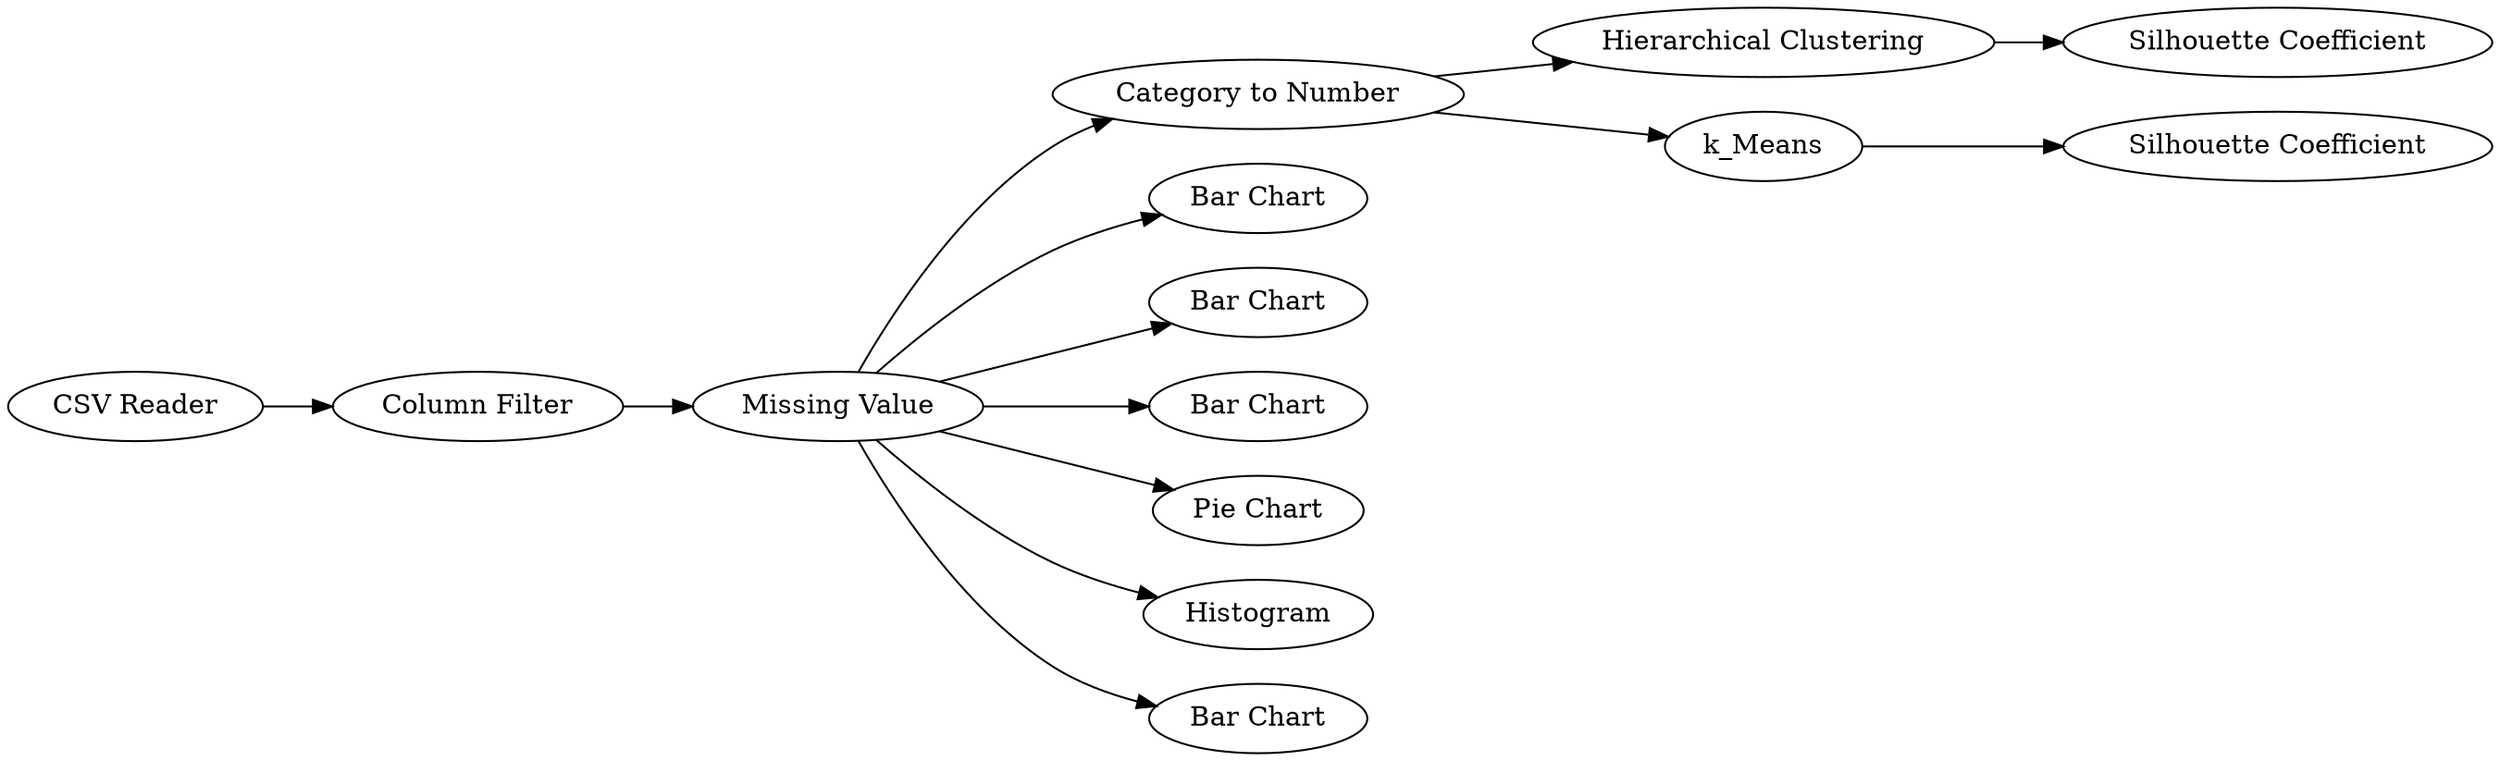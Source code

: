 digraph {
	3 -> 10
	3 -> 9
	3 -> 7
	1 -> 2
	3 -> 6
	3 -> 14
	3 -> 8
	15 -> 16
	3 -> 4
	11 -> 12
	2 -> 3
	10 -> 11
	10 -> 15
	16 [label="Silhouette Coefficient"]
	1 [label="CSV Reader"]
	7 [label="Bar Chart"]
	12 [label="Silhouette Coefficient"]
	9 [label="Bar Chart"]
	11 [label=k_Means]
	4 [label="Bar Chart"]
	6 [label="Bar Chart"]
	8 [label=Histogram]
	15 [label="Hierarchical Clustering"]
	14 [label="Pie Chart"]
	3 [label="Missing Value"]
	2 [label="Column Filter"]
	10 [label="Category to Number"]
	rankdir=LR
}
